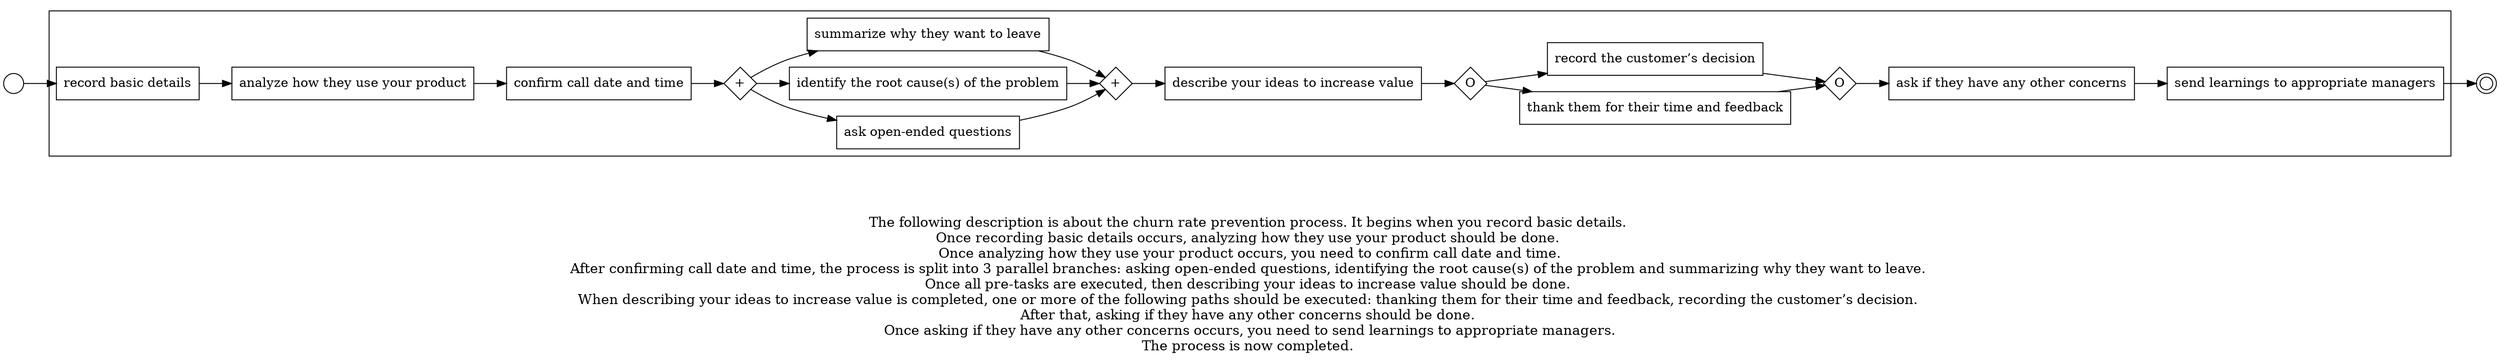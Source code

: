 digraph churn_rate_prevention_process_52 {
	graph [rankdir=LR]
	START_NODE [label="" shape=circle width=0.3]
	subgraph CLUSTER_0 {
		"record basic details" [shape=box]
		"analyze how they use your product" [shape=box]
		"record basic details" -> "analyze how they use your product"
		"confirm call date and time" [shape=box]
		"analyze how they use your product" -> "confirm call date and time"
		"AND_SPLIT--4. Understand customer concerns_QJ6N" [label="+" fixedsize=true shape=diamond width=0.5]
		"confirm call date and time" -> "AND_SPLIT--4. Understand customer concerns_QJ6N"
		"ask open-ended questions" [shape=box]
		"AND_SPLIT--4. Understand customer concerns_QJ6N" -> "ask open-ended questions"
		"identify the root cause(s) of the problem" [shape=box]
		"AND_SPLIT--4. Understand customer concerns_QJ6N" -> "identify the root cause(s) of the problem"
		"summarize why they want to leave" [shape=box]
		"AND_SPLIT--4. Understand customer concerns_QJ6N" -> "summarize why they want to leave"
		"AND_JOIN--4. Understand customer concerns_QJ6N" [label="+" fixedsize=true shape=diamond width=0.5]
		"ask open-ended questions" -> "AND_JOIN--4. Understand customer concerns_QJ6N"
		"identify the root cause(s) of the problem" -> "AND_JOIN--4. Understand customer concerns_QJ6N"
		"summarize why they want to leave" -> "AND_JOIN--4. Understand customer concerns_QJ6N"
		"describe your ideas to increase value" [shape=box]
		"AND_JOIN--4. Understand customer concerns_QJ6N" -> "describe your ideas to increase value"
		"OR_SPLIT--6. Outcome_YXTP" [label=O fixedsize=true shape=diamond width=0.5]
		"describe your ideas to increase value" -> "OR_SPLIT--6. Outcome_YXTP"
		"thank them for their time and feedback" [shape=box]
		"OR_SPLIT--6. Outcome_YXTP" -> "thank them for their time and feedback"
		"record the customer’s decision" [shape=box]
		"OR_SPLIT--6. Outcome_YXTP" -> "record the customer’s decision"
		"OR_JOIN--6. Outcome_YXTP" [label=O fixedsize=true shape=diamond width=0.5]
		"thank them for their time and feedback" -> "OR_JOIN--6. Outcome_YXTP"
		"record the customer’s decision" -> "OR_JOIN--6. Outcome_YXTP"
		"ask if they have any other concerns" [shape=box]
		"OR_JOIN--6. Outcome_YXTP" -> "ask if they have any other concerns"
		"send learnings to appropriate managers" [shape=box]
		"ask if they have any other concerns" -> "send learnings to appropriate managers"
	}
	START_NODE -> "record basic details"
	END_NODE [label="" shape=doublecircle width=0.2]
	"send learnings to appropriate managers" -> END_NODE
	fontsize=15 label="\n\n
The following description is about the churn rate prevention process. It begins when you record basic details. 
Once recording basic details occurs, analyzing how they use your product should be done. 
Once analyzing how they use your product occurs, you need to confirm call date and time.
After confirming call date and time, the process is split into 3 parallel branches: asking open-ended questions, identifying the root cause(s) of the problem and summarizing why they want to leave. 
Once all pre-tasks are executed, then describing your ideas to increase value should be done. 
When describing your ideas to increase value is completed, one or more of the following paths should be executed: thanking them for their time and feedback, recording the customer’s decision. 
After that, asking if they have any other concerns should be done. 
Once asking if they have any other concerns occurs, you need to send learnings to appropriate managers.
The process is now completed. 
"
}
